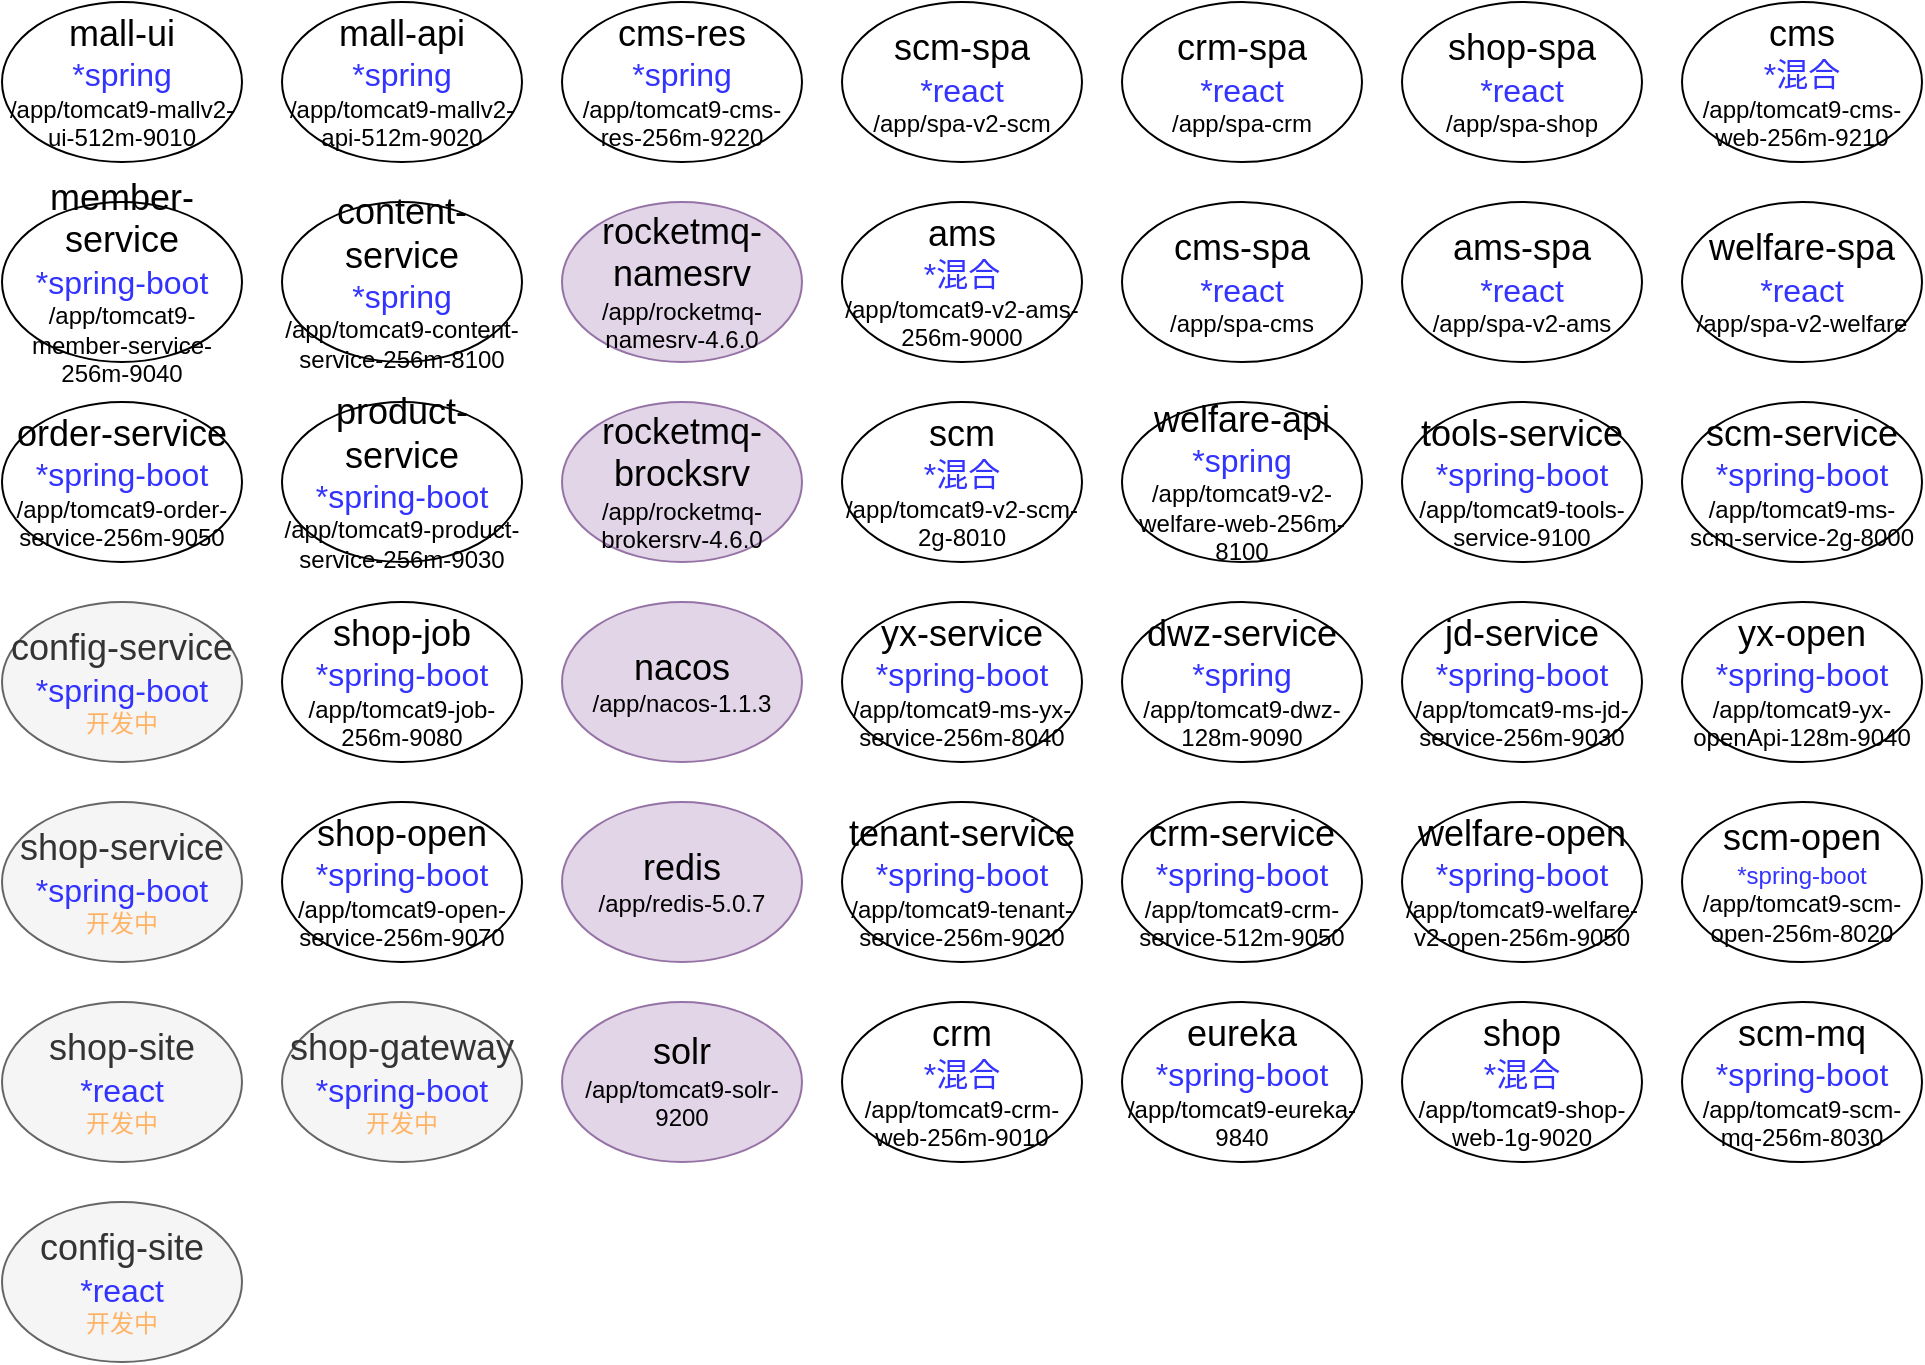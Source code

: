 <mxfile version="14.4.8" type="github">
  <diagram id="3ZZgkMrMpcHuPMlteXBm" name="第 1 页">
    <mxGraphModel dx="1326" dy="1080" grid="1" gridSize="10" guides="1" tooltips="1" connect="1" arrows="1" fold="1" page="1" pageScale="1" pageWidth="827" pageHeight="1169" math="0" shadow="0">
      <root>
        <mxCell id="0" />
        <mxCell id="1" parent="0" />
        <mxCell id="qEij2Yaas0XUPH2C4u36-1" value="&lt;font&gt;&lt;font style=&quot;font-size: 18px&quot;&gt;mall-ui&lt;br&gt;&lt;/font&gt;&lt;font style=&quot;font-size: 16px&quot; color=&quot;#3333ff&quot;&gt;*spring&lt;br&gt;&lt;/font&gt;/app/tomcat9-mallv2-ui-512m-9010&lt;br&gt;&lt;/font&gt;" style="ellipse;whiteSpace=wrap;html=1;" vertex="1" parent="1">
          <mxGeometry x="60" y="60" width="120" height="80" as="geometry" />
        </mxCell>
        <mxCell id="qEij2Yaas0XUPH2C4u36-2" value="&lt;font&gt;&lt;font&gt;&lt;font style=&quot;font-size: 18px&quot;&gt;shop-site&lt;/font&gt;&lt;br&gt;&lt;/font&gt;&lt;font style=&quot;font-size: 16px&quot; color=&quot;#3333ff&quot;&gt;*react&lt;br&gt;&lt;/font&gt;&lt;span style=&quot;color: rgb(255 , 179 , 102)&quot;&gt;开发中&lt;/span&gt;&lt;br&gt;&lt;/font&gt;" style="ellipse;whiteSpace=wrap;html=1;fillColor=#f5f5f5;strokeColor=#666666;fontColor=#333333;" vertex="1" parent="1">
          <mxGeometry x="60" y="560" width="120" height="80" as="geometry" />
        </mxCell>
        <mxCell id="qEij2Yaas0XUPH2C4u36-4" value="&lt;font&gt;&lt;font style=&quot;font-size: 18px&quot;&gt;scm-spa&lt;br&gt;&lt;/font&gt;&lt;font style=&quot;font-size: 16px&quot; color=&quot;#3333ff&quot;&gt;*react&lt;br&gt;&lt;/font&gt;/app/spa-v2-scm&lt;br&gt;&lt;/font&gt;" style="ellipse;whiteSpace=wrap;html=1;" vertex="1" parent="1">
          <mxGeometry x="480" y="60" width="120" height="80" as="geometry" />
        </mxCell>
        <mxCell id="qEij2Yaas0XUPH2C4u36-5" value="&lt;font&gt;&lt;font style=&quot;font-size: 18px&quot;&gt;crm-spa&lt;br&gt;&lt;/font&gt;&lt;font color=&quot;#3333ff&quot; style=&quot;font-size: 16px&quot;&gt;*react&lt;br&gt;&lt;/font&gt;/app/spa-crm&lt;br&gt;&lt;/font&gt;" style="ellipse;whiteSpace=wrap;html=1;" vertex="1" parent="1">
          <mxGeometry x="620" y="60" width="120" height="80" as="geometry" />
        </mxCell>
        <mxCell id="qEij2Yaas0XUPH2C4u36-6" value="&lt;font&gt;&lt;font style=&quot;font-size: 18px&quot;&gt;shop-spa&lt;br&gt;&lt;/font&gt;&lt;font style=&quot;font-size: 16px&quot; color=&quot;#3333ff&quot;&gt;*react&lt;br&gt;&lt;/font&gt;/app/spa-shop&lt;br&gt;&lt;/font&gt;" style="ellipse;whiteSpace=wrap;html=1;" vertex="1" parent="1">
          <mxGeometry x="760" y="60" width="120" height="80" as="geometry" />
        </mxCell>
        <mxCell id="qEij2Yaas0XUPH2C4u36-7" value="&lt;font&gt;&lt;font style=&quot;font-size: 18px&quot;&gt;cms&lt;br&gt;&lt;/font&gt;&lt;font color=&quot;#3333ff&quot;&gt;&lt;font style=&quot;font-size: 16px&quot;&gt;*混合&lt;/font&gt;&lt;br&gt;&lt;/font&gt;/app/tomcat9-cms-web-256m-9210&lt;br&gt;&lt;/font&gt;" style="ellipse;whiteSpace=wrap;html=1;" vertex="1" parent="1">
          <mxGeometry x="900" y="60" width="120" height="80" as="geometry" />
        </mxCell>
        <mxCell id="qEij2Yaas0XUPH2C4u36-8" value="&lt;font&gt;&lt;font style=&quot;font-size: 18px&quot;&gt;ams&lt;br&gt;&lt;/font&gt;&lt;font color=&quot;#3333ff&quot; style=&quot;font-size: 16px&quot;&gt;*混合&lt;br&gt;&lt;/font&gt;/app/tomcat9-v2-ams-256m-9000&lt;br&gt;&lt;/font&gt;" style="ellipse;whiteSpace=wrap;html=1;" vertex="1" parent="1">
          <mxGeometry x="480" y="160" width="120" height="80" as="geometry" />
        </mxCell>
        <mxCell id="qEij2Yaas0XUPH2C4u36-9" value="&lt;font&gt;&lt;font style=&quot;font-size: 18px&quot;&gt;welfare-spa&lt;br&gt;&lt;/font&gt;&lt;font style=&quot;font-size: 16px&quot; color=&quot;#3333ff&quot;&gt;*react&lt;br&gt;&lt;/font&gt;/app/spa-v2-welfare&lt;br&gt;&lt;/font&gt;" style="ellipse;whiteSpace=wrap;html=1;" vertex="1" parent="1">
          <mxGeometry x="900" y="160" width="120" height="80" as="geometry" />
        </mxCell>
        <mxCell id="qEij2Yaas0XUPH2C4u36-10" value="&lt;font&gt;&lt;span style=&quot;font-size: 18px&quot;&gt;mall-api&lt;br&gt;&lt;/span&gt;&lt;font color=&quot;#3333ff&quot; style=&quot;font-size: 16px&quot;&gt;*spring&lt;br&gt;&lt;/font&gt;/app/tomcat9-mallv2-api-512m-9020&lt;br&gt;&lt;/font&gt;" style="ellipse;whiteSpace=wrap;html=1;" vertex="1" parent="1">
          <mxGeometry x="200" y="60" width="120" height="80" as="geometry" />
        </mxCell>
        <mxCell id="qEij2Yaas0XUPH2C4u36-11" value="&lt;font&gt;&lt;font style=&quot;font-size: 18px&quot;&gt;cms-spa&lt;br&gt;&lt;/font&gt;&lt;font style=&quot;font-size: 16px&quot; color=&quot;#3333ff&quot;&gt;*react&lt;br&gt;&lt;/font&gt;/app/spa-cms&lt;br&gt;&lt;/font&gt;" style="ellipse;whiteSpace=wrap;html=1;" vertex="1" parent="1">
          <mxGeometry x="620" y="160" width="120" height="80" as="geometry" />
        </mxCell>
        <mxCell id="qEij2Yaas0XUPH2C4u36-12" value="&lt;font&gt;&lt;font style=&quot;font-size: 18px&quot;&gt;ams-spa&lt;br&gt;&lt;/font&gt;&lt;font style=&quot;font-size: 16px&quot; color=&quot;#3333ff&quot;&gt;*react&lt;br&gt;&lt;/font&gt;/app/spa-v2-ams&lt;br&gt;&lt;/font&gt;" style="ellipse;whiteSpace=wrap;html=1;" vertex="1" parent="1">
          <mxGeometry x="760" y="160" width="120" height="80" as="geometry" />
        </mxCell>
        <mxCell id="qEij2Yaas0XUPH2C4u36-13" value="&lt;font&gt;&lt;font style=&quot;font-size: 18px&quot;&gt;scm&lt;br&gt;&lt;/font&gt;&lt;font style=&quot;font-size: 16px&quot; color=&quot;#3333ff&quot;&gt;*混合&lt;br&gt;&lt;/font&gt;/app/tomcat9-v2-scm-2g-8010&lt;br&gt;&lt;/font&gt;" style="ellipse;whiteSpace=wrap;html=1;" vertex="1" parent="1">
          <mxGeometry x="480" y="260" width="120" height="80" as="geometry" />
        </mxCell>
        <mxCell id="qEij2Yaas0XUPH2C4u36-15" value="&lt;font&gt;&lt;span style=&quot;font-size: 18px&quot;&gt;scm-service&lt;br&gt;&lt;/span&gt;&lt;font style=&quot;font-size: 16px&quot; color=&quot;#3333ff&quot;&gt;*spring-boot&lt;br&gt;&lt;/font&gt;/app/tomcat9-ms-scm-service-2g-8000&lt;br&gt;&lt;/font&gt;" style="ellipse;whiteSpace=wrap;html=1;" vertex="1" parent="1">
          <mxGeometry x="900" y="260" width="120" height="80" as="geometry" />
        </mxCell>
        <mxCell id="qEij2Yaas0XUPH2C4u36-16" value="&lt;font&gt;&lt;span style=&quot;font-size: 18px&quot;&gt;member-service&lt;br&gt;&lt;/span&gt;&lt;font color=&quot;#3333ff&quot; style=&quot;font-size: 16px&quot;&gt;*spring-boot&lt;br&gt;&lt;/font&gt;/app/tomcat9-member-service-256m-9040&lt;br&gt;&lt;/font&gt;" style="ellipse;whiteSpace=wrap;html=1;" vertex="1" parent="1">
          <mxGeometry x="60" y="160" width="120" height="80" as="geometry" />
        </mxCell>
        <mxCell id="qEij2Yaas0XUPH2C4u36-17" value="&lt;font&gt;&lt;span style=&quot;font-size: 18px&quot;&gt;order-service&lt;br&gt;&lt;/span&gt;&lt;font color=&quot;#3333ff&quot; style=&quot;font-size: 16px&quot;&gt;*spring-boot&lt;br&gt;&lt;/font&gt;/app/tomcat9-order-service-256m-9050&lt;br&gt;&lt;/font&gt;" style="ellipse;whiteSpace=wrap;html=1;" vertex="1" parent="1">
          <mxGeometry x="60" y="260" width="120" height="80" as="geometry" />
        </mxCell>
        <mxCell id="qEij2Yaas0XUPH2C4u36-18" value="&lt;font&gt;&lt;span style=&quot;font-size: 18px&quot;&gt;product-service&lt;br&gt;&lt;/span&gt;&lt;font color=&quot;#3333ff&quot; style=&quot;font-size: 16px&quot;&gt;*spring-boot&lt;br&gt;&lt;/font&gt;/app/tomcat9-product-service-256m-9030&lt;br&gt;&lt;/font&gt;" style="ellipse;whiteSpace=wrap;html=1;" vertex="1" parent="1">
          <mxGeometry x="200" y="260" width="120" height="80" as="geometry" />
        </mxCell>
        <mxCell id="qEij2Yaas0XUPH2C4u36-19" value="&lt;font&gt;&lt;span style=&quot;font-size: 18px&quot;&gt;content-service&lt;br&gt;&lt;/span&gt;&lt;font color=&quot;#3333ff&quot; style=&quot;font-size: 16px&quot;&gt;*spring&lt;br&gt;&lt;/font&gt;/app/tomcat9-content-service-256m-8100&lt;br&gt;&lt;/font&gt;" style="ellipse;whiteSpace=wrap;html=1;" vertex="1" parent="1">
          <mxGeometry x="200" y="160" width="120" height="80" as="geometry" />
        </mxCell>
        <mxCell id="qEij2Yaas0XUPH2C4u36-20" value="&lt;font&gt;&lt;span style=&quot;font-size: 18px&quot;&gt;tools-service&lt;br&gt;&lt;/span&gt;&lt;font color=&quot;#3333ff&quot; style=&quot;font-size: 16px&quot;&gt;*spring-boot&lt;br&gt;&lt;/font&gt;/app/tomcat9-tools-service-9100&lt;br&gt;&lt;/font&gt;" style="ellipse;whiteSpace=wrap;html=1;" vertex="1" parent="1">
          <mxGeometry x="760" y="260" width="120" height="80" as="geometry" />
        </mxCell>
        <mxCell id="qEij2Yaas0XUPH2C4u36-21" value="&lt;font&gt;&lt;span style=&quot;font-size: 18px&quot;&gt;yx-service&lt;br&gt;&lt;/span&gt;&lt;font style=&quot;font-size: 16px&quot; color=&quot;#3333ff&quot;&gt;*spring-boot&lt;br&gt;&lt;/font&gt;/app/tomcat9-ms-yx-service-256m-8040&lt;br&gt;&lt;/font&gt;" style="ellipse;whiteSpace=wrap;html=1;" vertex="1" parent="1">
          <mxGeometry x="480" y="360" width="120" height="80" as="geometry" />
        </mxCell>
        <mxCell id="qEij2Yaas0XUPH2C4u36-22" value="&lt;font&gt;&lt;span style=&quot;font-size: 18px&quot;&gt;jd-service&lt;br&gt;&lt;/span&gt;&lt;font style=&quot;font-size: 16px&quot; color=&quot;#3333ff&quot;&gt;*spring-boot&lt;br&gt;&lt;/font&gt;/app/tomcat9-ms-jd-service-256m-9030&lt;br&gt;&lt;/font&gt;" style="ellipse;whiteSpace=wrap;html=1;" vertex="1" parent="1">
          <mxGeometry x="760" y="360" width="120" height="80" as="geometry" />
        </mxCell>
        <mxCell id="qEij2Yaas0XUPH2C4u36-25" value="&lt;font&gt;&lt;font&gt;&lt;font style=&quot;font-size: 18px&quot;&gt;shop-service&lt;/font&gt;&lt;br&gt;&lt;/font&gt;&lt;font style=&quot;font-size: 16px&quot; color=&quot;#3333ff&quot;&gt;*spring-boot&lt;br&gt;&lt;/font&gt;&lt;font color=&quot;#ffb366&quot;&gt;开发中&lt;/font&gt;&lt;br&gt;&lt;/font&gt;" style="ellipse;whiteSpace=wrap;html=1;fillColor=#f5f5f5;strokeColor=#666666;fontColor=#333333;" vertex="1" parent="1">
          <mxGeometry x="60" y="460" width="120" height="80" as="geometry" />
        </mxCell>
        <mxCell id="qEij2Yaas0XUPH2C4u36-26" value="&lt;font&gt;&lt;font&gt;&lt;font style=&quot;font-size: 18px&quot;&gt;config-service&lt;/font&gt;&lt;br&gt;&lt;/font&gt;&lt;font style=&quot;font-size: 16px&quot; color=&quot;#3333ff&quot;&gt;*spring-boot&lt;br&gt;&lt;/font&gt;&lt;span style=&quot;color: rgb(255 , 179 , 102)&quot;&gt;开发中&lt;/span&gt;&lt;br&gt;&lt;/font&gt;" style="ellipse;whiteSpace=wrap;html=1;fillColor=#f5f5f5;strokeColor=#666666;fontColor=#333333;" vertex="1" parent="1">
          <mxGeometry x="60" y="360" width="120" height="80" as="geometry" />
        </mxCell>
        <mxCell id="qEij2Yaas0XUPH2C4u36-27" value="&lt;font&gt;&lt;font&gt;&lt;font style=&quot;font-size: 18px&quot;&gt;config-site&lt;/font&gt;&lt;br&gt;&lt;/font&gt;&lt;font style=&quot;font-size: 16px&quot; color=&quot;#3333ff&quot;&gt;*react&lt;br&gt;&lt;/font&gt;&lt;span style=&quot;color: rgb(255 , 179 , 102)&quot;&gt;开发中&lt;/span&gt;&lt;br&gt;&lt;/font&gt;" style="ellipse;whiteSpace=wrap;html=1;fillColor=#f5f5f5;strokeColor=#666666;fontColor=#333333;" vertex="1" parent="1">
          <mxGeometry x="60" y="660" width="120" height="80" as="geometry" />
        </mxCell>
        <mxCell id="qEij2Yaas0XUPH2C4u36-29" value="&lt;font&gt;&lt;font&gt;&lt;font style=&quot;font-size: 18px&quot;&gt;shop-gateway&lt;/font&gt;&lt;br&gt;&lt;/font&gt;&lt;font style=&quot;font-size: 16px&quot; color=&quot;#3333ff&quot;&gt;*spring-boot&lt;br&gt;&lt;/font&gt;&lt;font color=&quot;#ffb366&quot;&gt;开发中&lt;/font&gt;&lt;br&gt;&lt;/font&gt;" style="ellipse;whiteSpace=wrap;html=1;fillColor=#f5f5f5;strokeColor=#666666;fontColor=#333333;" vertex="1" parent="1">
          <mxGeometry x="200" y="560" width="120" height="80" as="geometry" />
        </mxCell>
        <mxCell id="qEij2Yaas0XUPH2C4u36-31" value="&lt;font&gt;&lt;span style=&quot;font-size: 18px&quot;&gt;welfare-open&lt;br&gt;&lt;/span&gt;&lt;font style=&quot;font-size: 16px&quot; color=&quot;#3333ff&quot;&gt;*spring-boot&lt;br&gt;&lt;/font&gt;/app/tomcat9-welfare-v2-open-256m-9050&lt;br&gt;&lt;/font&gt;" style="ellipse;whiteSpace=wrap;html=1;" vertex="1" parent="1">
          <mxGeometry x="760" y="460" width="120" height="80" as="geometry" />
        </mxCell>
        <mxCell id="qEij2Yaas0XUPH2C4u36-32" value="&lt;font&gt;&lt;span style=&quot;font-size: 18px&quot;&gt;tenant-service&lt;br&gt;&lt;/span&gt;&lt;font style=&quot;font-size: 16px&quot; color=&quot;#3333ff&quot;&gt;*spring-boot&lt;br&gt;&lt;/font&gt;/app/tomcat9-tenant-service-256m-9020&lt;br&gt;&lt;/font&gt;" style="ellipse;whiteSpace=wrap;html=1;" vertex="1" parent="1">
          <mxGeometry x="480" y="460" width="120" height="80" as="geometry" />
        </mxCell>
        <mxCell id="qEij2Yaas0XUPH2C4u36-33" value="&lt;font&gt;&lt;span style=&quot;font-size: 18px&quot;&gt;shop-job&lt;br&gt;&lt;/span&gt;&lt;font style=&quot;font-size: 16px&quot; color=&quot;#3333ff&quot;&gt;*spring-boot&lt;br&gt;&lt;/font&gt;/app/tomcat9-job-256m-9080&lt;br&gt;&lt;/font&gt;" style="ellipse;whiteSpace=wrap;html=1;" vertex="1" parent="1">
          <mxGeometry x="200" y="360" width="120" height="80" as="geometry" />
        </mxCell>
        <mxCell id="qEij2Yaas0XUPH2C4u36-34" value="&lt;font&gt;&lt;span style=&quot;font-size: 18px&quot;&gt;crm-service&lt;br&gt;&lt;/span&gt;&lt;font style=&quot;font-size: 16px&quot; color=&quot;#3333ff&quot;&gt;*spring-boot&lt;br&gt;&lt;/font&gt;/app/tomcat9-crm-service-512m-9050&lt;br&gt;&lt;/font&gt;" style="ellipse;whiteSpace=wrap;html=1;" vertex="1" parent="1">
          <mxGeometry x="620" y="460" width="120" height="80" as="geometry" />
        </mxCell>
        <mxCell id="qEij2Yaas0XUPH2C4u36-35" value="&lt;font&gt;&lt;span style=&quot;font-size: 18px&quot;&gt;crm&lt;br&gt;&lt;/span&gt;&lt;font style=&quot;font-size: 16px&quot; color=&quot;#3333ff&quot;&gt;*混合&lt;br&gt;&lt;/font&gt;/app/tomcat9-crm-web-256m-9010&lt;br&gt;&lt;/font&gt;" style="ellipse;whiteSpace=wrap;html=1;" vertex="1" parent="1">
          <mxGeometry x="480" y="560" width="120" height="80" as="geometry" />
        </mxCell>
        <mxCell id="qEij2Yaas0XUPH2C4u36-36" value="&lt;span style=&quot;font-size: 18px&quot;&gt;eureka&lt;br&gt;&lt;/span&gt;&lt;font style=&quot;font-size: 12px&quot;&gt;&lt;span style=&quot;color: rgb(51 , 51 , 255) ; font-size: 16px&quot;&gt;*spring-boot&lt;/span&gt;&lt;br&gt;/app/tomcat9-eureka-9840&lt;br&gt;&lt;/font&gt;" style="ellipse;whiteSpace=wrap;html=1;" vertex="1" parent="1">
          <mxGeometry x="620" y="560" width="120" height="80" as="geometry" />
        </mxCell>
        <mxCell id="qEij2Yaas0XUPH2C4u36-37" value="&lt;font&gt;&lt;font style=&quot;font-size: 18px&quot;&gt;cms-res&lt;br&gt;&lt;/font&gt;&lt;font style=&quot;font-size: 16px&quot; color=&quot;#3333ff&quot;&gt;*spring&lt;br&gt;&lt;/font&gt;/app/tomcat9-cms-res-256m-9220&lt;br&gt;&lt;/font&gt;" style="ellipse;whiteSpace=wrap;html=1;" vertex="1" parent="1">
          <mxGeometry x="340" y="60" width="120" height="80" as="geometry" />
        </mxCell>
        <mxCell id="qEij2Yaas0XUPH2C4u36-38" value="&lt;font&gt;&lt;span style=&quot;font-size: 18px&quot;&gt;shop&lt;br&gt;&lt;/span&gt;&lt;font style=&quot;font-size: 16px&quot; color=&quot;#3333ff&quot;&gt;*混合&lt;br&gt;&lt;/font&gt;/app/tomcat9-shop-web-1g-9020&lt;br&gt;&lt;/font&gt;" style="ellipse;whiteSpace=wrap;html=1;" vertex="1" parent="1">
          <mxGeometry x="760" y="560" width="120" height="80" as="geometry" />
        </mxCell>
        <mxCell id="qEij2Yaas0XUPH2C4u36-39" value="&lt;span style=&quot;font-size: 18px&quot;&gt;scm-mq&lt;br&gt;&lt;/span&gt;&lt;font style=&quot;font-size: 12px&quot;&gt;&lt;span style=&quot;color: rgb(51 , 51 , 255) ; font-size: 16px&quot;&gt;*spring-boot&lt;/span&gt;&lt;br&gt;/app/tomcat9-scm-mq-256m-8030&lt;br&gt;&lt;/font&gt;" style="ellipse;whiteSpace=wrap;html=1;" vertex="1" parent="1">
          <mxGeometry x="900" y="560" width="120" height="80" as="geometry" />
        </mxCell>
        <mxCell id="qEij2Yaas0XUPH2C4u36-40" value="&lt;span style=&quot;font-size: 18px&quot;&gt;scm-open&lt;br&gt;&lt;/span&gt;&lt;font style=&quot;font-size: 12px&quot;&gt;&lt;font color=&quot;#3333ff&quot;&gt;*spring-boot&lt;/font&gt;&lt;br&gt;/app/tomcat9-scm-open-256m-8020&lt;br&gt;&lt;/font&gt;" style="ellipse;whiteSpace=wrap;html=1;" vertex="1" parent="1">
          <mxGeometry x="900" y="460" width="120" height="80" as="geometry" />
        </mxCell>
        <mxCell id="qEij2Yaas0XUPH2C4u36-41" value="&lt;span style=&quot;font-size: 18px&quot;&gt;shop-open&lt;br&gt;&lt;/span&gt;&lt;font style=&quot;font-size: 12px&quot;&gt;&lt;span style=&quot;color: rgb(51 , 51 , 255) ; font-size: 16px&quot;&gt;*spring-boot&lt;/span&gt;&lt;br&gt;/app/tomcat9-open-service-256m-9070&lt;br&gt;&lt;/font&gt;" style="ellipse;whiteSpace=wrap;html=1;" vertex="1" parent="1">
          <mxGeometry x="200" y="460" width="120" height="80" as="geometry" />
        </mxCell>
        <mxCell id="qEij2Yaas0XUPH2C4u36-42" value="&lt;font&gt;&lt;span style=&quot;font-size: 18px&quot;&gt;dwz-service&lt;br&gt;&lt;/span&gt;&lt;span style=&quot;color: rgb(51 , 51 , 255) ; font-size: 16px&quot;&gt;*spring&lt;br&gt;&lt;/span&gt;/app/tomcat9-dwz-128m-9090&lt;br&gt;&lt;/font&gt;" style="ellipse;whiteSpace=wrap;html=1;" vertex="1" parent="1">
          <mxGeometry x="620" y="360" width="120" height="80" as="geometry" />
        </mxCell>
        <mxCell id="qEij2Yaas0XUPH2C4u36-43" value="&lt;span style=&quot;font-size: 18px&quot;&gt;nacos&lt;/span&gt;&lt;br&gt;&lt;span&gt;/app/nacos-1.1.3&lt;/span&gt;" style="ellipse;whiteSpace=wrap;html=1;fillColor=#e1d5e7;strokeColor=#9673a6;" vertex="1" parent="1">
          <mxGeometry x="340" y="360" width="120" height="80" as="geometry" />
        </mxCell>
        <mxCell id="qEij2Yaas0XUPH2C4u36-44" value="&lt;span style=&quot;font-size: 18px&quot;&gt;rocketmq-namesrv&lt;/span&gt;&lt;br&gt;&lt;span&gt;/app/rocketmq-namesrv-4.6.0&lt;/span&gt;" style="ellipse;whiteSpace=wrap;html=1;fillColor=#e1d5e7;strokeColor=#9673a6;" vertex="1" parent="1">
          <mxGeometry x="340" y="160" width="120" height="80" as="geometry" />
        </mxCell>
        <mxCell id="qEij2Yaas0XUPH2C4u36-45" value="&lt;span style=&quot;font-size: 18px&quot;&gt;rocketmq-brocksrv&lt;/span&gt;&lt;br&gt;&lt;span&gt;/app/rocketmq-brokersrv-4.6.0&lt;/span&gt;" style="ellipse;whiteSpace=wrap;html=1;fillColor=#e1d5e7;strokeColor=#9673a6;" vertex="1" parent="1">
          <mxGeometry x="340" y="260" width="120" height="80" as="geometry" />
        </mxCell>
        <mxCell id="qEij2Yaas0XUPH2C4u36-46" value="&lt;span style=&quot;font-size: 18px&quot;&gt;redis&lt;/span&gt;&lt;br&gt;&lt;span&gt;/app/redis-5.0.7&lt;/span&gt;" style="ellipse;whiteSpace=wrap;html=1;fillColor=#e1d5e7;strokeColor=#9673a6;" vertex="1" parent="1">
          <mxGeometry x="340" y="460" width="120" height="80" as="geometry" />
        </mxCell>
        <mxCell id="qEij2Yaas0XUPH2C4u36-48" value="&lt;font&gt;&lt;span style=&quot;font-size: 18px&quot;&gt;yx-open&lt;br&gt;&lt;/span&gt;&lt;font style=&quot;font-size: 16px&quot; color=&quot;#3333ff&quot;&gt;*spring-boot&lt;br&gt;&lt;/font&gt;/app/tomcat9-yx-openApi-128m-9040&lt;br&gt;&lt;/font&gt;" style="ellipse;whiteSpace=wrap;html=1;" vertex="1" parent="1">
          <mxGeometry x="900" y="360" width="120" height="80" as="geometry" />
        </mxCell>
        <mxCell id="qEij2Yaas0XUPH2C4u36-49" value="&lt;font&gt;&lt;font style=&quot;font-size: 18px&quot;&gt;welfare-api&lt;br&gt;&lt;/font&gt;&lt;font style=&quot;font-size: 16px&quot; color=&quot;#3333ff&quot;&gt;*spring&lt;br&gt;&lt;/font&gt;/app/tomcat9-v2-welfare-web-256m-8100&lt;br&gt;&lt;/font&gt;" style="ellipse;whiteSpace=wrap;html=1;" vertex="1" parent="1">
          <mxGeometry x="620" y="260" width="120" height="80" as="geometry" />
        </mxCell>
        <mxCell id="qEij2Yaas0XUPH2C4u36-50" value="&lt;span&gt;&lt;font style=&quot;font-size: 18px&quot;&gt;solr&lt;/font&gt;&lt;br&gt;/app/tomcat9-solr-9200&lt;br&gt;&lt;/span&gt;" style="ellipse;whiteSpace=wrap;html=1;fillColor=#e1d5e7;strokeColor=#9673a6;" vertex="1" parent="1">
          <mxGeometry x="340" y="560" width="120" height="80" as="geometry" />
        </mxCell>
      </root>
    </mxGraphModel>
  </diagram>
</mxfile>
